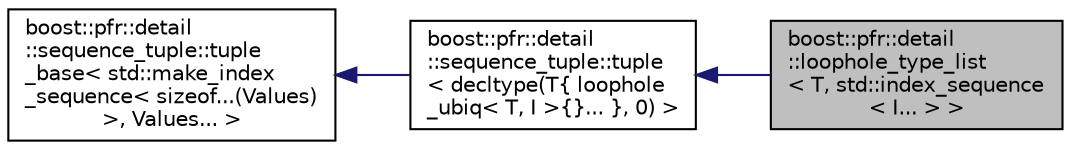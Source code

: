 digraph "boost::pfr::detail::loophole_type_list&lt; T, std::index_sequence&lt; I... &gt; &gt;"
{
  edge [fontname="Helvetica",fontsize="10",labelfontname="Helvetica",labelfontsize="10"];
  node [fontname="Helvetica",fontsize="10",shape=record];
  rankdir="LR";
  Node3 [label="boost::pfr::detail\l::loophole_type_list\l\< T, std::index_sequence\l\< I... \> \>",height=0.2,width=0.4,color="black", fillcolor="grey75", style="filled", fontcolor="black"];
  Node4 -> Node3 [dir="back",color="midnightblue",fontsize="10",style="solid"];
  Node4 [label="boost::pfr::detail\l::sequence_tuple::tuple\l\< decltype(T\{ loophole\l_ubiq\< T, I \>\{\}... \}, 0) \>",height=0.2,width=0.4,color="black", fillcolor="white", style="filled",URL="$structboost_1_1pfr_1_1detail_1_1sequence__tuple_1_1tuple.html"];
  Node5 -> Node4 [dir="back",color="midnightblue",fontsize="10",style="solid"];
  Node5 [label="boost::pfr::detail\l::sequence_tuple::tuple\l_base\< std::make_index\l_sequence\< sizeof...(Values)\l\>, Values... \>",height=0.2,width=0.4,color="black", fillcolor="white", style="filled",URL="$structboost_1_1pfr_1_1detail_1_1sequence__tuple_1_1tuple__base.html"];
}

